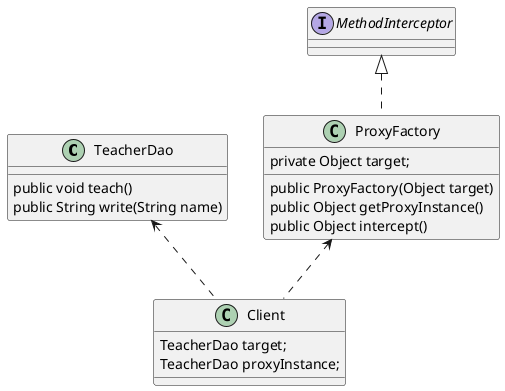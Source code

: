 @startuml

class TeacherDao {
public void teach()
public String write(String name)
}

class ProxyFactory implements MethodInterceptor {
private Object target;
public ProxyFactory(Object target)
public Object getProxyInstance()
public Object intercept()
}

class Client {
TeacherDao target;
TeacherDao proxyInstance;
}

TeacherDao <.. Client
ProxyFactory <.. Client


@enduml